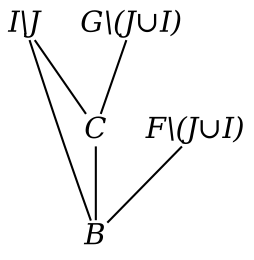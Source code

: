digraph BundleClosure__Taxonomy {
    rankdir = BT

    C [
        fontname = "Times-Italic",
        fontsize = 14,
        shape = plain,
        label = C
    ]

    "I\\J" [
        fontname = "Times-Italic",
        fontsize = 14,
        shape = plain,
        label = "I\\J"
    ]

    "G\\(J∪I)" [
        fontname = "Times-Italic",
        fontsize = 14,
        shape = plain,
        label = "G\\(J∪I)"
    ]

    B [
        fontname = "Times-Italic",
        fontsize = 14,
        shape = plain,
        label = B
    ]

    "F\\(J∪I)" [
        fontname = "Times-Italic",
        fontsize = 14,
        shape = plain,
        label = "F\\(J∪I)"
    ]

    C -> "I\\J" [
        arrowhead = none,
        fontsize = 8
    ]

    C -> "G\\(J∪I)" [
        arrowhead = none,
        fontsize = 8
    ]

    B -> C [
        arrowhead = none,
        fontsize = 8
    ]

    B -> "I\\J" [
        arrowhead = none,
        fontsize = 8
    ]

    B -> "F\\(J∪I)" [
        arrowhead = none,
        fontsize = 8
    ]
}